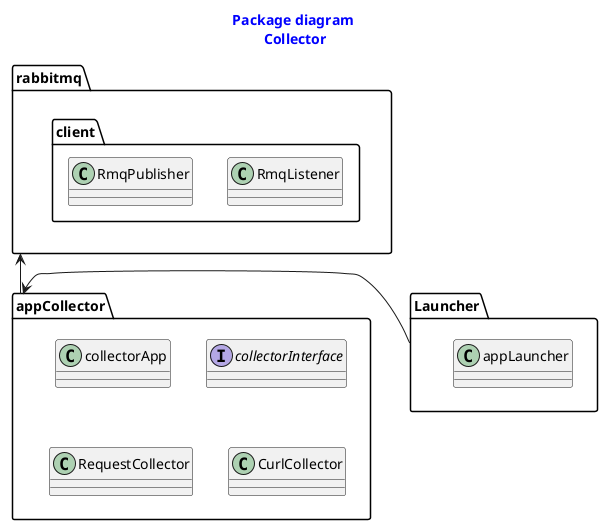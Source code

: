 @startuml diagram_package
skinparam titleFontColor #0000FF
title Package diagram \nCollector

package appCollector {
    class collectorApp
    interface collectorInterface
    class RequestCollector
    class CurlCollector
}

Package Launcher {
    class appLauncher
}

package rabbitmq {
    package client{
        class RmqListener
        class RmqPublisher
    }

}

appCollector <- Launcher
rabbitmq <-- appCollector 



@enduml
